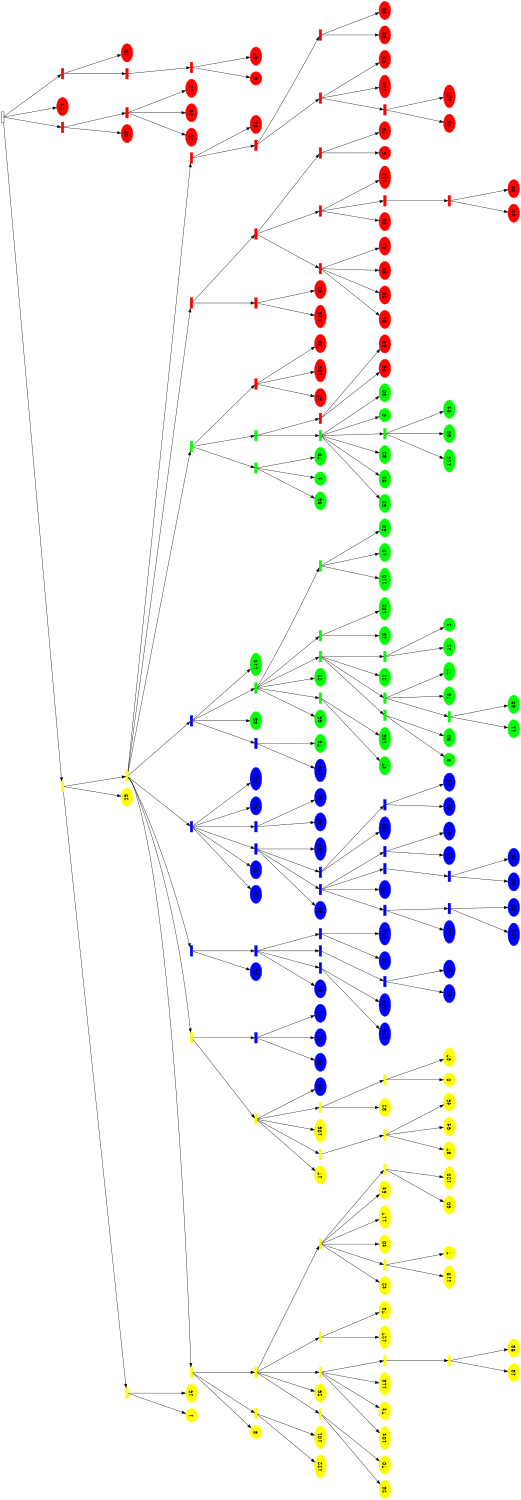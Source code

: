digraph tree {
  orientation = land;
  size = "10,7";
  ordering = out;
  fontsize = 8
  ranksep = 2
  nd0 [label="", shape=box, height=0.1, width=0.4];
  nd0 -> nd1;
  nd1 [label="", shape=box, height=0.1, width=0.4];
  nd1 [style=filled, color=yellow];
  nd1 -> nd2;
  nd2 [label="", shape=box, height=0.1, width=0.4];
  nd2 [style=filled, color=yellow];
  nd2 -> nd3;
  nd3 [label="1", shape=ellipse, height=0.2, width=0.3];
  nd3 [style=filled, color=yellow];
  nd2 -> nd4;
  nd4 [label="15", shape=ellipse, height=0.2, width=0.3];
  nd4 [style=filled, color=yellow];
  nd1 -> nd5;
  nd5 [label="29", shape=ellipse, height=0.2, width=0.3];
  nd5 [style=filled, color=yellow];
  nd1 -> nd6;
  nd6 [label="", shape=box, height=0.1, width=0.4];
  nd6 [style=filled, color=yellow];
  nd6 -> nd7;
  nd7 [label="", shape=box, height=0.1, width=0.4];
  nd7 [style=filled, color=yellow];
  nd7 -> nd8;
  nd8 [label="8", shape=ellipse, height=0.2, width=0.3];
  nd8 [style=filled, color=yellow];
  nd7 -> nd9;
  nd9 [label="", shape=box, height=0.1, width=0.4];
  nd9 [style=filled, color=yellow];
  nd9 -> nd10;
  nd10 [label="122", shape=ellipse, height=0.2, width=0.3];
  nd10 [style=filled, color=yellow];
  nd9 -> nd11;
  nd11 [label="101", shape=ellipse, height=0.2, width=0.3];
  nd11 [style=filled, color=yellow];
  nd7 -> nd12;
  nd12 [label="", shape=box, height=0.1, width=0.4];
  nd12 [style=filled, color=yellow];
  nd12 -> nd13;
  nd13 [label="", shape=box, height=0.1, width=0.4];
  nd13 [style=filled, color=yellow];
  nd13 -> nd14;
  nd14 [label="23", shape=ellipse, height=0.2, width=0.3];
  nd14 [style=filled, color=yellow];
  nd13 -> nd15;
  nd15 [label="70", shape=ellipse, height=0.2, width=0.3];
  nd15 [style=filled, color=yellow];
  nd12 -> nd16;
  nd16 [label="26", shape=ellipse, height=0.2, width=0.3];
  nd16 [style=filled, color=yellow];
  nd12 -> nd17;
  nd17 [label="", shape=box, height=0.1, width=0.4];
  nd17 [style=filled, color=yellow];
  nd17 -> nd18;
  nd18 [label="104", shape=ellipse, height=0.2, width=0.3];
  nd18 [style=filled, color=yellow];
  nd17 -> nd19;
  nd19 [label="74", shape=ellipse, height=0.2, width=0.3];
  nd19 [style=filled, color=yellow];
  nd17 -> nd20;
  nd20 [label="113", shape=ellipse, height=0.2, width=0.3];
  nd20 [style=filled, color=yellow];
  nd17 -> nd21;
  nd21 [label="", shape=box, height=0.1, width=0.4];
  nd21 [style=filled, color=yellow];
  nd21 -> nd22;
  nd22 [label="", shape=box, height=0.1, width=0.4];
  nd22 [style=filled, color=yellow];
  nd22 -> nd23;
  nd23 [label="13", shape=ellipse, height=0.2, width=0.3];
  nd23 [style=filled, color=yellow];
  nd22 -> nd24;
  nd24 [label="98", shape=ellipse, height=0.2, width=0.3];
  nd24 [style=filled, color=yellow];
  nd12 -> nd25;
  nd25 [label="", shape=box, height=0.1, width=0.4];
  nd25 [style=filled, color=yellow];
  nd25 -> nd26;
  nd26 [label="127", shape=ellipse, height=0.2, width=0.3];
  nd26 [style=filled, color=yellow];
  nd25 -> nd27;
  nd27 [label="73", shape=ellipse, height=0.2, width=0.3];
  nd27 [style=filled, color=yellow];
  nd12 -> nd28;
  nd28 [label="", shape=box, height=0.1, width=0.4];
  nd28 [style=filled, color=yellow];
  nd28 -> nd29;
  nd29 [label="42", shape=ellipse, height=0.2, width=0.3];
  nd29 [style=filled, color=yellow];
  nd28 -> nd30;
  nd30 [label="", shape=box, height=0.1, width=0.4];
  nd30 [style=filled, color=yellow];
  nd30 -> nd31;
  nd31 [label="119", shape=ellipse, height=0.2, width=0.3];
  nd31 [style=filled, color=yellow];
  nd30 -> nd32;
  nd32 [label="7", shape=ellipse, height=0.2, width=0.3];
  nd32 [style=filled, color=yellow];
  nd28 -> nd33;
  nd33 [label="40", shape=ellipse, height=0.2, width=0.3];
  nd33 [style=filled, color=yellow];
  nd28 -> nd34;
  nd34 [label="117", shape=ellipse, height=0.2, width=0.3];
  nd34 [style=filled, color=yellow];
  nd28 -> nd35;
  nd35 [label="54", shape=ellipse, height=0.2, width=0.3];
  nd35 [style=filled, color=yellow];
  nd28 -> nd36;
  nd36 [label="", shape=box, height=0.1, width=0.4];
  nd36 [style=filled, color=yellow];
  nd36 -> nd37;
  nd37 [label="60", shape=ellipse, height=0.2, width=0.3];
  nd37 [style=filled, color=yellow];
  nd36 -> nd38;
  nd38 [label="120", shape=ellipse, height=0.2, width=0.3];
  nd38 [style=filled, color=yellow];
  nd6 -> nd39;
  nd39 [label="", shape=box, height=0.1, width=0.4];
  nd39 [style=filled, color=yellow];
  nd39 -> nd40;
  nd40 [label="", shape=box, height=0.1, width=0.4];
  nd40 [style=filled, color=yellow];
  nd40 -> nd41;
  nd41 [label="17", shape=ellipse, height=0.2, width=0.3];
  nd41 [style=filled, color=yellow];
  nd40 -> nd42;
  nd42 [label="", shape=box, height=0.1, width=0.4];
  nd42 [style=filled, color=yellow];
  nd42 -> nd43;
  nd43 [label="", shape=box, height=0.1, width=0.4];
  nd43 [style=filled, color=yellow];
  nd43 -> nd44;
  nd44 [label="87", shape=ellipse, height=0.2, width=0.3];
  nd44 [style=filled, color=yellow];
  nd43 -> nd45;
  nd45 [label="64", shape=ellipse, height=0.2, width=0.3];
  nd45 [style=filled, color=yellow];
  nd43 -> nd46;
  nd46 [label="45", shape=ellipse, height=0.2, width=0.3];
  nd46 [style=filled, color=yellow];
  nd40 -> nd47;
  nd47 [label="106", shape=ellipse, height=0.2, width=0.3];
  nd47 [style=filled, color=yellow];
  nd40 -> nd48;
  nd48 [label="", shape=box, height=0.1, width=0.4];
  nd48 [style=filled, color=yellow];
  nd48 -> nd49;
  nd49 [label="82", shape=ellipse, height=0.2, width=0.3];
  nd49 [style=filled, color=yellow];
  nd48 -> nd50;
  nd50 [label="", shape=box, height=0.1, width=0.4];
  nd50 [style=filled, color=yellow];
  nd50 -> nd51;
  nd51 [label="0", shape=ellipse, height=0.2, width=0.3];
  nd51 [style=filled, color=yellow];
  nd50 -> nd52;
  nd52 [label="37", shape=ellipse, height=0.2, width=0.3];
  nd52 [style=filled, color=yellow];
  nd40 -> nd53;
  nd53 [label="49", shape=ellipse, height=0.2, width=0.3];
  nd53 [style=filled, color=blue];
  nd39 -> nd54;
  nd54 [label="", shape=box, height=0.1, width=0.4];
  nd54 [style=filled, color=blue];
  nd54 -> nd55;
  nd55 [label="99", shape=ellipse, height=0.2, width=0.3];
  nd55 [style=filled, color=blue];
  nd54 -> nd56;
  nd56 [label="27", shape=ellipse, height=0.2, width=0.3];
  nd56 [style=filled, color=blue];
  nd54 -> nd57;
  nd57 [label="71", shape=ellipse, height=0.2, width=0.3];
  nd57 [style=filled, color=blue];
  nd6 -> nd58;
  nd58 [label="", shape=box, height=0.1, width=0.4];
  nd58 [style=filled, color=blue];
  nd58 -> nd59;
  nd59 [label="53", shape=ellipse, height=0.2, width=0.3];
  nd59 [style=filled, color=blue];
  nd58 -> nd60;
  nd60 [label="", shape=box, height=0.1, width=0.4];
  nd60 [style=filled, color=blue];
  nd60 -> nd61;
  nd61 [label="34", shape=ellipse, height=0.2, width=0.3];
  nd61 [style=filled, color=blue];
  nd60 -> nd62;
  nd62 [label="", shape=box, height=0.1, width=0.4];
  nd62 [style=filled, color=blue];
  nd62 -> nd63;
  nd63 [label="125", shape=ellipse, height=0.2, width=0.3];
  nd63 [style=filled, color=blue];
  nd62 -> nd64;
  nd64 [label="109", shape=ellipse, height=0.2, width=0.3];
  nd64 [style=filled, color=blue];
  nd60 -> nd65;
  nd65 [label="", shape=box, height=0.1, width=0.4];
  nd65 [style=filled, color=blue];
  nd65 -> nd66;
  nd66 [label="", shape=box, height=0.1, width=0.4];
  nd66 [style=filled, color=blue];
  nd66 -> nd67;
  nd67 [label="85", shape=ellipse, height=0.2, width=0.3];
  nd67 [style=filled, color=blue];
  nd66 -> nd68;
  nd68 [label="63", shape=ellipse, height=0.2, width=0.3];
  nd68 [style=filled, color=blue];
  nd60 -> nd69;
  nd69 [label="", shape=box, height=0.1, width=0.4];
  nd69 [style=filled, color=blue];
  nd69 -> nd70;
  nd70 [label="19", shape=ellipse, height=0.2, width=0.3];
  nd70 [style=filled, color=blue];
  nd69 -> nd71;
  nd71 [label="123", shape=ellipse, height=0.2, width=0.3];
  nd71 [style=filled, color=blue];
  nd6 -> nd72;
  nd72 [label="", shape=box, height=0.1, width=0.4];
  nd72 [style=filled, color=blue];
  nd72 -> nd73;
  nd73 [label="25", shape=ellipse, height=0.2, width=0.3];
  nd73 [style=filled, color=blue];
  nd72 -> nd74;
  nd74 [label="91", shape=ellipse, height=0.2, width=0.3];
  nd74 [style=filled, color=blue];
  nd72 -> nd75;
  nd75 [label="", shape=box, height=0.1, width=0.4];
  nd75 [style=filled, color=blue];
  nd75 -> nd76;
  nd76 [label="86", shape=ellipse, height=0.2, width=0.3];
  nd76 [style=filled, color=blue];
  nd75 -> nd77;
  nd77 [label="", shape=box, height=0.1, width=0.4];
  nd77 [style=filled, color=blue];
  nd77 -> nd78;
  nd78 [label="", shape=box, height=0.1, width=0.4];
  nd78 [style=filled, color=blue];
  nd78 -> nd79;
  nd79 [label="112", shape=ellipse, height=0.2, width=0.3];
  nd79 [style=filled, color=blue];
  nd78 -> nd80;
  nd80 [label="", shape=box, height=0.1, width=0.4];
  nd80 [style=filled, color=blue];
  nd80 -> nd81;
  nd81 [label="124", shape=ellipse, height=0.2, width=0.3];
  nd81 [style=filled, color=blue];
  nd80 -> nd82;
  nd82 [label="93", shape=ellipse, height=0.2, width=0.3];
  nd82 [style=filled, color=blue];
  nd77 -> nd83;
  nd83 [label="72", shape=ellipse, height=0.2, width=0.3];
  nd83 [style=filled, color=blue];
  nd77 -> nd84;
  nd84 [label="", shape=box, height=0.1, width=0.4];
  nd84 [style=filled, color=blue];
  nd84 -> nd85;
  nd85 [label="", shape=box, height=0.1, width=0.4];
  nd85 [style=filled, color=blue];
  nd85 -> nd86;
  nd86 [label="66", shape=ellipse, height=0.2, width=0.3];
  nd86 [style=filled, color=blue];
  nd85 -> nd87;
  nd87 [label="46", shape=ellipse, height=0.2, width=0.3];
  nd87 [style=filled, color=blue];
  nd77 -> nd88;
  nd88 [label="", shape=box, height=0.1, width=0.4];
  nd88 [style=filled, color=blue];
  nd88 -> nd89;
  nd89 [label="55", shape=ellipse, height=0.2, width=0.3];
  nd89 [style=filled, color=blue];
  nd88 -> nd90;
  nd90 [label="97", shape=ellipse, height=0.2, width=0.3];
  nd90 [style=filled, color=blue];
  nd75 -> nd91;
  nd91 [label="", shape=box, height=0.1, width=0.4];
  nd91 [style=filled, color=blue];
  nd91 -> nd92;
  nd92 [label="108", shape=ellipse, height=0.2, width=0.3];
  nd92 [style=filled, color=blue];
  nd91 -> nd93;
  nd93 [label="", shape=box, height=0.1, width=0.4];
  nd93 [style=filled, color=blue];
  nd93 -> nd94;
  nd94 [label="68", shape=ellipse, height=0.2, width=0.3];
  nd94 [style=filled, color=blue];
  nd93 -> nd95;
  nd95 [label="84", shape=ellipse, height=0.2, width=0.3];
  nd95 [style=filled, color=blue];
  nd75 -> nd96;
  nd96 [label="100", shape=ellipse, height=0.2, width=0.3];
  nd96 [style=filled, color=blue];
  nd72 -> nd97;
  nd97 [label="", shape=box, height=0.1, width=0.4];
  nd97 [style=filled, color=blue];
  nd97 -> nd98;
  nd98 [label="33", shape=ellipse, height=0.2, width=0.3];
  nd98 [style=filled, color=blue];
  nd97 -> nd99;
  nd99 [label="43", shape=ellipse, height=0.2, width=0.3];
  nd99 [style=filled, color=blue];
  nd72 -> nd100;
  nd100 [label="61", shape=ellipse, height=0.2, width=0.3];
  nd100 [style=filled, color=blue];
  nd72 -> nd101;
  nd101 [label="121", shape=ellipse, height=0.2, width=0.3];
  nd101 [style=filled, color=blue];
  nd6 -> nd102;
  nd102 [label="", shape=box, height=0.1, width=0.4];
  nd102 [style=filled, color=blue];
  nd102 -> nd103;
  nd103 [label="", shape=box, height=0.1, width=0.4];
  nd103 [style=filled, color=blue];
  nd103 -> nd104;
  nd104 [label="126", shape=ellipse, height=0.2, width=0.3];
  nd104 [style=filled, color=blue];
  nd103 -> nd105;
  nd105 [label="76", shape=ellipse, height=0.2, width=0.3];
  nd105 [style=filled, color=green];
  nd102 -> nd106;
  nd106 [label="38", shape=ellipse, height=0.2, width=0.3];
  nd106 [style=filled, color=green];
  nd102 -> nd107;
  nd107 [label="", shape=box, height=0.1, width=0.4];
  nd107 [style=filled, color=green];
  nd107 -> nd108;
  nd108 [label="65", shape=ellipse, height=0.2, width=0.3];
  nd108 [style=filled, color=green];
  nd107 -> nd109;
  nd109 [label="", shape=box, height=0.1, width=0.4];
  nd109 [style=filled, color=green];
  nd109 -> nd110;
  nd110 [label="47", shape=ellipse, height=0.2, width=0.3];
  nd110 [style=filled, color=green];
  nd109 -> nd111;
  nd111 [label="105", shape=ellipse, height=0.2, width=0.3];
  nd111 [style=filled, color=green];
  nd107 -> nd112;
  nd112 [label="22", shape=ellipse, height=0.2, width=0.3];
  nd112 [style=filled, color=green];
  nd107 -> nd113;
  nd113 [label="", shape=box, height=0.1, width=0.4];
  nd113 [style=filled, color=green];
  nd113 -> nd114;
  nd114 [label="", shape=box, height=0.1, width=0.4];
  nd114 [style=filled, color=green];
  nd114 -> nd115;
  nd115 [label="9", shape=ellipse, height=0.2, width=0.3];
  nd115 [style=filled, color=green];
  nd114 -> nd116;
  nd116 [label="90", shape=ellipse, height=0.2, width=0.3];
  nd116 [style=filled, color=green];
  nd113 -> nd117;
  nd117 [label="", shape=box, height=0.1, width=0.4];
  nd117 [style=filled, color=green];
  nd117 -> nd118;
  nd118 [label="", shape=box, height=0.1, width=0.4];
  nd118 [style=filled, color=green];
  nd118 -> nd119;
  nd119 [label="11", shape=ellipse, height=0.2, width=0.3];
  nd119 [style=filled, color=green];
  nd118 -> nd120;
  nd120 [label="69", shape=ellipse, height=0.2, width=0.3];
  nd120 [style=filled, color=green];
  nd117 -> nd121;
  nd121 [label="78", shape=ellipse, height=0.2, width=0.3];
  nd121 [style=filled, color=green];
  nd117 -> nd122;
  nd122 [label="77", shape=ellipse, height=0.2, width=0.3];
  nd122 [style=filled, color=green];
  nd113 -> nd123;
  nd123 [label="21", shape=ellipse, height=0.2, width=0.3];
  nd123 [style=filled, color=green];
  nd113 -> nd124;
  nd124 [label="", shape=box, height=0.1, width=0.4];
  nd124 [style=filled, color=green];
  nd124 -> nd125;
  nd125 [label="12", shape=ellipse, height=0.2, width=0.3];
  nd125 [style=filled, color=green];
  nd124 -> nd126;
  nd126 [label="2", shape=ellipse, height=0.2, width=0.3];
  nd126 [style=filled, color=green];
  nd107 -> nd127;
  nd127 [label="", shape=box, height=0.1, width=0.4];
  nd127 [style=filled, color=green];
  nd127 -> nd128;
  nd128 [label="18", shape=ellipse, height=0.2, width=0.3];
  nd128 [style=filled, color=green];
  nd127 -> nd129;
  nd129 [label="102", shape=ellipse, height=0.2, width=0.3];
  nd129 [style=filled, color=green];
  nd107 -> nd130;
  nd130 [label="", shape=box, height=0.1, width=0.4];
  nd130 [style=filled, color=green];
  nd130 -> nd131;
  nd131 [label="110", shape=ellipse, height=0.2, width=0.3];
  nd131 [style=filled, color=green];
  nd130 -> nd132;
  nd132 [label="10", shape=ellipse, height=0.2, width=0.3];
  nd132 [style=filled, color=green];
  nd130 -> nd133;
  nd133 [label="50", shape=ellipse, height=0.2, width=0.3];
  nd133 [style=filled, color=green];
  nd102 -> nd134;
  nd134 [label="114", shape=ellipse, height=0.2, width=0.3];
  nd134 [style=filled, color=green];
  nd6 -> nd135;
  nd135 [label="", shape=box, height=0.1, width=0.4];
  nd135 [style=filled, color=green];
  nd135 -> nd136;
  nd136 [label="", shape=box, height=0.1, width=0.4];
  nd136 [style=filled, color=green];
  nd136 -> nd137;
  nd137 [label="95", shape=ellipse, height=0.2, width=0.3];
  nd137 [style=filled, color=green];
  nd136 -> nd138;
  nd138 [label="4", shape=ellipse, height=0.2, width=0.3];
  nd138 [style=filled, color=green];
  nd136 -> nd139;
  nd139 [label="79", shape=ellipse, height=0.2, width=0.3];
  nd139 [style=filled, color=green];
  nd135 -> nd140;
  nd140 [label="", shape=box, height=0.1, width=0.4];
  nd140 [style=filled, color=green];
  nd140 -> nd141;
  nd141 [label="", shape=box, height=0.1, width=0.4];
  nd141 [style=filled, color=green];
  nd141 -> nd142;
  nd142 [label="52", shape=ellipse, height=0.2, width=0.3];
  nd142 [style=filled, color=green];
  nd141 -> nd143;
  nd143 [label="92", shape=ellipse, height=0.2, width=0.3];
  nd143 [style=filled, color=green];
  nd141 -> nd144;
  nd144 [label="62", shape=ellipse, height=0.2, width=0.3];
  nd144 [style=filled, color=green];
  nd141 -> nd145;
  nd145 [label="", shape=box, height=0.1, width=0.4];
  nd145 [style=filled, color=green];
  nd145 -> nd146;
  nd146 [label="115", shape=ellipse, height=0.2, width=0.3];
  nd146 [style=filled, color=green];
  nd145 -> nd147;
  nd147 [label="83", shape=ellipse, height=0.2, width=0.3];
  nd147 [style=filled, color=green];
  nd145 -> nd148;
  nd148 [label="94", shape=ellipse, height=0.2, width=0.3];
  nd148 [style=filled, color=green];
  nd141 -> nd149;
  nd149 [label="3", shape=ellipse, height=0.2, width=0.3];
  nd149 [style=filled, color=green];
  nd141 -> nd150;
  nd150 [label="30", shape=ellipse, height=0.2, width=0.3];
  nd150 [style=filled, color=green];
  nd140 -> nd151;
  nd151 [label="", shape=box, height=0.1, width=0.4];
  nd151 [style=filled, color=red];
  nd151 -> nd152;
  nd152 [label="35", shape=ellipse, height=0.2, width=0.3];
  nd152 [style=filled, color=red];
  nd151 -> nd153;
  nd153 [label="58", shape=ellipse, height=0.2, width=0.3];
  nd153 [style=filled, color=red];
  nd135 -> nd154;
  nd154 [label="", shape=box, height=0.1, width=0.4];
  nd154 [style=filled, color=red];
  nd154 -> nd155;
  nd155 [label="67", shape=ellipse, height=0.2, width=0.3];
  nd155 [style=filled, color=red];
  nd154 -> nd156;
  nd156 [label="103", shape=ellipse, height=0.2, width=0.3];
  nd156 [style=filled, color=red];
  nd154 -> nd157;
  nd157 [label="48", shape=ellipse, height=0.2, width=0.3];
  nd157 [style=filled, color=red];
  nd6 -> nd158;
  nd158 [label="", shape=box, height=0.1, width=0.4];
  nd158 [style=filled, color=red];
  nd158 -> nd159;
  nd159 [label="", shape=box, height=0.1, width=0.4];
  nd159 [style=filled, color=red];
  nd159 -> nd160;
  nd160 [label="118", shape=ellipse, height=0.2, width=0.3];
  nd160 [style=filled, color=red];
  nd159 -> nd161;
  nd161 [label="32", shape=ellipse, height=0.2, width=0.3];
  nd161 [style=filled, color=red];
  nd158 -> nd162;
  nd162 [label="", shape=box, height=0.1, width=0.4];
  nd162 [style=filled, color=red];
  nd162 -> nd163;
  nd163 [label="", shape=box, height=0.1, width=0.4];
  nd163 [style=filled, color=red];
  nd163 -> nd164;
  nd164 [label="81", shape=ellipse, height=0.2, width=0.3];
  nd164 [style=filled, color=red];
  nd163 -> nd165;
  nd165 [label="28", shape=ellipse, height=0.2, width=0.3];
  nd165 [style=filled, color=red];
  nd163 -> nd166;
  nd166 [label="89", shape=ellipse, height=0.2, width=0.3];
  nd166 [style=filled, color=red];
  nd163 -> nd167;
  nd167 [label="31", shape=ellipse, height=0.2, width=0.3];
  nd167 [style=filled, color=red];
  nd162 -> nd168;
  nd168 [label="", shape=box, height=0.1, width=0.4];
  nd168 [style=filled, color=red];
  nd168 -> nd169;
  nd169 [label="88", shape=ellipse, height=0.2, width=0.3];
  nd169 [style=filled, color=red];
  nd168 -> nd170;
  nd170 [label="", shape=box, height=0.1, width=0.4];
  nd170 [style=filled, color=red];
  nd170 -> nd171;
  nd171 [label="", shape=box, height=0.1, width=0.4];
  nd171 [style=filled, color=red];
  nd171 -> nd172;
  nd172 [label="44", shape=ellipse, height=0.2, width=0.3];
  nd172 [style=filled, color=red];
  nd171 -> nd173;
  nd173 [label="39", shape=ellipse, height=0.2, width=0.3];
  nd173 [style=filled, color=red];
  nd168 -> nd174;
  nd174 [label="111", shape=ellipse, height=0.2, width=0.3];
  nd174 [style=filled, color=red];
  nd162 -> nd175;
  nd175 [label="", shape=box, height=0.1, width=0.4];
  nd175 [style=filled, color=red];
  nd175 -> nd176;
  nd176 [label="5", shape=ellipse, height=0.2, width=0.3];
  nd176 [style=filled, color=red];
  nd175 -> nd177;
  nd177 [label="75", shape=ellipse, height=0.2, width=0.3];
  nd177 [style=filled, color=red];
  nd6 -> nd178;
  nd178 [label="", shape=box, height=0.1, width=0.4];
  nd178 [style=filled, color=red];
  nd178 -> nd179;
  nd179 [label="", shape=box, height=0.1, width=0.4];
  nd179 [style=filled, color=red];
  nd179 -> nd180;
  nd180 [label="", shape=box, height=0.1, width=0.4];
  nd180 [style=filled, color=red];
  nd180 -> nd181;
  nd181 [label="", shape=box, height=0.1, width=0.4];
  nd181 [style=filled, color=red];
  nd181 -> nd182;
  nd182 [label="56", shape=ellipse, height=0.2, width=0.3];
  nd182 [style=filled, color=red];
  nd181 -> nd183;
  nd183 [label="107", shape=ellipse, height=0.2, width=0.3];
  nd183 [style=filled, color=red];
  nd180 -> nd184;
  nd184 [label="116", shape=ellipse, height=0.2, width=0.3];
  nd184 [style=filled, color=red];
  nd180 -> nd185;
  nd185 [label="59", shape=ellipse, height=0.2, width=0.3];
  nd185 [style=filled, color=red];
  nd179 -> nd186;
  nd186 [label="", shape=box, height=0.1, width=0.4];
  nd186 [style=filled, color=red];
  nd186 -> nd187;
  nd187 [label="80", shape=ellipse, height=0.2, width=0.3];
  nd187 [style=filled, color=red];
  nd186 -> nd188;
  nd188 [label="36", shape=ellipse, height=0.2, width=0.3];
  nd188 [style=filled, color=red];
  nd178 -> nd189;
  nd189 [label="41", shape=ellipse, height=0.2, width=0.3];
  nd189 [style=filled, color=red];
  nd0 -> nd190;
  nd190 [label="", shape=box, height=0.1, width=0.4];
  nd190 [style=filled, color=red];
  nd190 -> nd191;
  nd191 [label="96", shape=ellipse, height=0.2, width=0.3];
  nd191 [style=filled, color=red];
  nd190 -> nd192;
  nd192 [label="", shape=box, height=0.1, width=0.4];
  nd192 [style=filled, color=red];
  nd192 -> nd193;
  nd193 [label="20", shape=ellipse, height=0.2, width=0.3];
  nd193 [style=filled, color=red];
  nd192 -> nd194;
  nd194 [label="14", shape=ellipse, height=0.2, width=0.3];
  nd194 [style=filled, color=red];
  nd192 -> nd195;
  nd195 [label="51", shape=ellipse, height=0.2, width=0.3];
  nd195 [style=filled, color=red];
  nd0 -> nd196;
  nd196 [label="24", shape=ellipse, height=0.2, width=0.3];
  nd196 [style=filled, color=red];
  nd0 -> nd197;
  nd197 [label="", shape=box, height=0.1, width=0.4];
  nd197 [style=filled, color=red];
  nd197 -> nd198;
  nd198 [label="", shape=box, height=0.1, width=0.4];
  nd198 [style=filled, color=red];
  nd198 -> nd199;
  nd199 [label="", shape=box, height=0.1, width=0.4];
  nd199 [style=filled, color=red];
  nd199 -> nd200;
  nd200 [label="6", shape=ellipse, height=0.2, width=0.3];
  nd200 [style=filled, color=red];
  nd199 -> nd201;
  nd201 [label="57", shape=ellipse, height=0.2, width=0.3];
  nd201 [style=filled, color=red];
  nd197 -> nd202;
  nd202 [label="16", shape=ellipse, height=0.2, width=0.3];
  nd202 [style=filled, color=red];
  { rank = same; nd0;};
  { rank = same; nd197; nd196; nd190; nd1;};
  { rank = same; nd202; nd198; nd192; nd191; nd6; nd5; nd2;};
  { rank = same; nd199; nd195; nd194; nd193; nd178; nd158; nd135; nd102; nd72; nd58; nd39; nd7; nd4; nd3;};
  { rank = same; nd201; nd200; nd189; nd179; nd162; nd159; nd154; nd140; nd136; nd134; nd107; nd106; nd103; nd101; nd100; nd97; nd75; nd74; nd73; nd60; nd59; nd54; nd40; nd12; nd9; nd8;};
  { rank = same; nd186; nd180; nd175; nd168; nd163; nd161; nd160; nd157; nd156; nd155; nd151; nd141; nd139; nd138; nd137; nd130; nd127; nd113; nd112; nd109; nd108; nd105; nd104; nd99; nd98; nd96; nd91; nd77; nd76; nd69; nd65; nd62; nd61; nd57; nd56; nd55; nd53; nd48; nd47; nd42; nd41; nd28; nd25; nd17; nd16; nd13; nd11; nd10;};
  { rank = same; nd188; nd187; nd185; nd184; nd181; nd177; nd176; nd174; nd170; nd169; nd167; nd166; nd165; nd164; nd153; nd152; nd150; nd149; nd145; nd144; nd143; nd142; nd133; nd132; nd131; nd129; nd128; nd124; nd123; nd117; nd114; nd111; nd110; nd93; nd92; nd88; nd84; nd83; nd78; nd71; nd70; nd66; nd64; nd63; nd50; nd49; nd43; nd36; nd35; nd34; nd33; nd30; nd29; nd27; nd26; nd21; nd20; nd19; nd18; nd15; nd14;};
  { rank = same; nd183; nd182; nd171; nd148; nd147; nd146; nd126; nd125; nd122; nd121; nd118; nd116; nd115; nd95; nd94; nd90; nd89; nd85; nd80; nd79; nd68; nd67; nd52; nd51; nd46; nd45; nd44; nd38; nd37; nd32; nd31; nd22;};
  { rank = same; nd173; nd172; nd120; nd119; nd87; nd86; nd82; nd81; nd24; nd23;};
}
